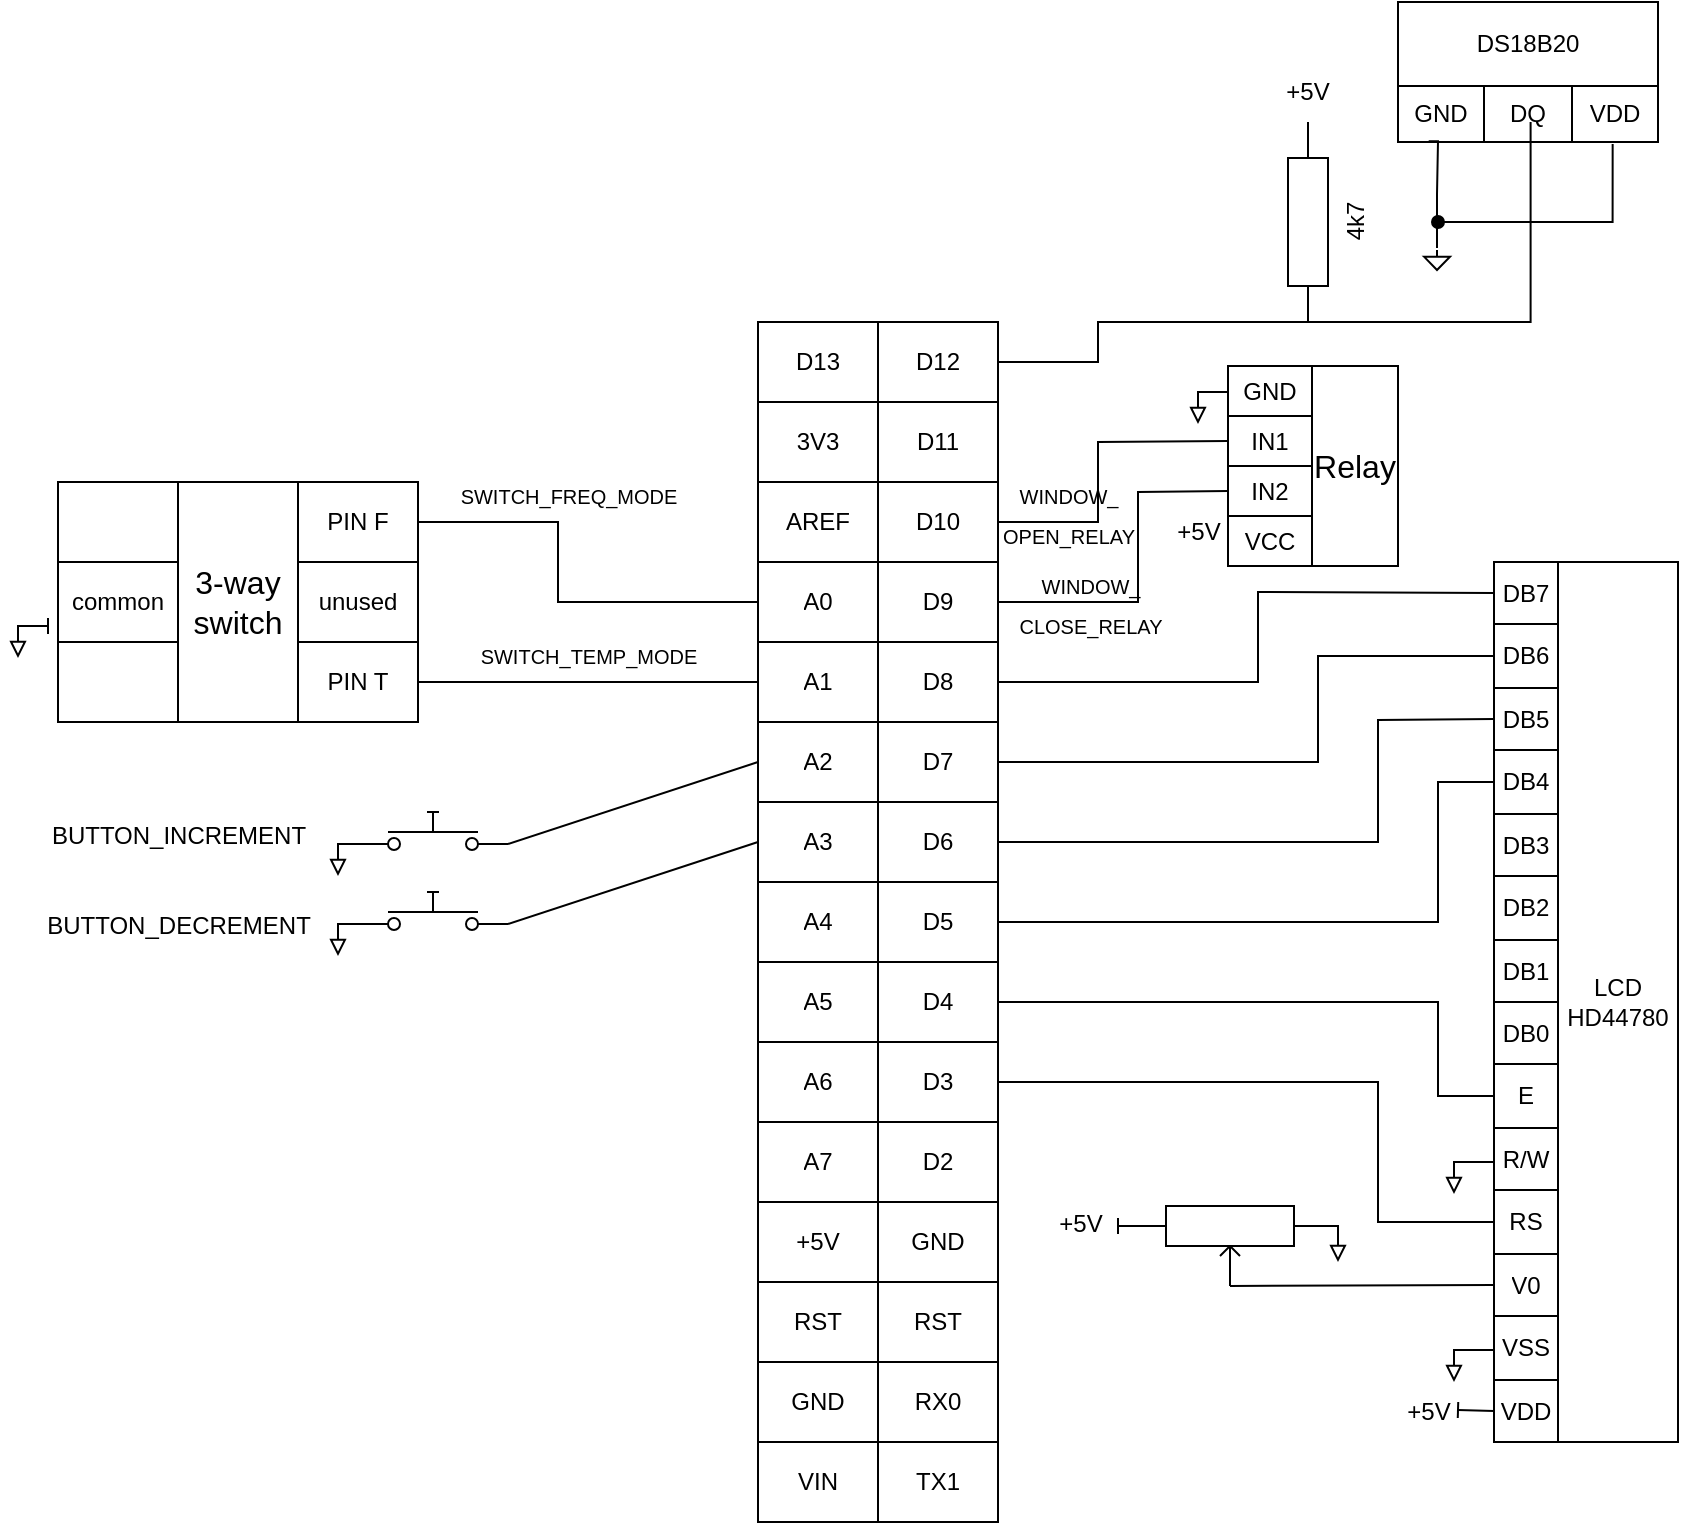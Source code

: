 <mxfile version="22.1.11" type="github">
  <diagram name="Page-1" id="vSUKiOQem5P4ab08vUiI">
    <mxGraphModel dx="1701" dy="660" grid="1" gridSize="10" guides="1" tooltips="1" connect="1" arrows="0" fold="1" page="1" pageScale="1" pageWidth="827" pageHeight="1169" math="0" shadow="0">
      <root>
        <mxCell id="0" />
        <mxCell id="1" parent="0" />
        <mxCell id="lV4_ehx4HyBwoeXUqE6B-64" value="" style="shape=table;startSize=0;container=1;collapsible=0;childLayout=tableLayout;flipH=0;flipV=0;direction=east;rotatable=1;" parent="1" vertex="1">
          <mxGeometry x="360" y="340" width="120" height="600" as="geometry" />
        </mxCell>
        <mxCell id="lV4_ehx4HyBwoeXUqE6B-65" value="" style="shape=tableRow;horizontal=0;startSize=0;swimlaneHead=0;swimlaneBody=0;strokeColor=inherit;top=0;left=0;bottom=0;right=0;collapsible=0;dropTarget=0;fillColor=none;points=[[0,0.5],[1,0.5]];portConstraint=eastwest;" parent="lV4_ehx4HyBwoeXUqE6B-64" vertex="1">
          <mxGeometry width="120" height="40" as="geometry" />
        </mxCell>
        <mxCell id="lV4_ehx4HyBwoeXUqE6B-66" value="D13" style="shape=partialRectangle;html=1;whiteSpace=wrap;connectable=0;strokeColor=inherit;overflow=hidden;fillColor=none;top=0;left=0;bottom=0;right=0;pointerEvents=1;" parent="lV4_ehx4HyBwoeXUqE6B-65" vertex="1">
          <mxGeometry width="60" height="40" as="geometry">
            <mxRectangle width="60" height="40" as="alternateBounds" />
          </mxGeometry>
        </mxCell>
        <mxCell id="lV4_ehx4HyBwoeXUqE6B-67" value="D12" style="shape=partialRectangle;html=1;whiteSpace=wrap;connectable=0;strokeColor=inherit;overflow=hidden;fillColor=none;top=0;left=0;bottom=0;right=0;pointerEvents=1;" parent="lV4_ehx4HyBwoeXUqE6B-65" vertex="1">
          <mxGeometry x="60" width="60" height="40" as="geometry">
            <mxRectangle width="60" height="40" as="alternateBounds" />
          </mxGeometry>
        </mxCell>
        <mxCell id="lV4_ehx4HyBwoeXUqE6B-68" value="" style="shape=tableRow;horizontal=0;startSize=0;swimlaneHead=0;swimlaneBody=0;strokeColor=inherit;top=0;left=0;bottom=0;right=0;collapsible=0;dropTarget=0;fillColor=none;points=[[0,0.5],[1,0.5]];portConstraint=eastwest;" parent="lV4_ehx4HyBwoeXUqE6B-64" vertex="1">
          <mxGeometry y="40" width="120" height="40" as="geometry" />
        </mxCell>
        <mxCell id="lV4_ehx4HyBwoeXUqE6B-69" value="3V3" style="shape=partialRectangle;html=1;whiteSpace=wrap;connectable=0;strokeColor=inherit;overflow=hidden;fillColor=none;top=0;left=0;bottom=0;right=0;pointerEvents=1;" parent="lV4_ehx4HyBwoeXUqE6B-68" vertex="1">
          <mxGeometry width="60" height="40" as="geometry">
            <mxRectangle width="60" height="40" as="alternateBounds" />
          </mxGeometry>
        </mxCell>
        <mxCell id="lV4_ehx4HyBwoeXUqE6B-70" value="D11" style="shape=partialRectangle;html=1;whiteSpace=wrap;connectable=0;strokeColor=inherit;overflow=hidden;fillColor=none;top=0;left=0;bottom=0;right=0;pointerEvents=1;" parent="lV4_ehx4HyBwoeXUqE6B-68" vertex="1">
          <mxGeometry x="60" width="60" height="40" as="geometry">
            <mxRectangle width="60" height="40" as="alternateBounds" />
          </mxGeometry>
        </mxCell>
        <mxCell id="lV4_ehx4HyBwoeXUqE6B-71" value="" style="shape=tableRow;horizontal=0;startSize=0;swimlaneHead=0;swimlaneBody=0;strokeColor=inherit;top=0;left=0;bottom=0;right=0;collapsible=0;dropTarget=0;fillColor=none;points=[[0,0.5],[1,0.5]];portConstraint=eastwest;" parent="lV4_ehx4HyBwoeXUqE6B-64" vertex="1">
          <mxGeometry y="80" width="120" height="40" as="geometry" />
        </mxCell>
        <mxCell id="lV4_ehx4HyBwoeXUqE6B-72" value="AREF" style="shape=partialRectangle;html=1;whiteSpace=wrap;connectable=0;strokeColor=inherit;overflow=hidden;fillColor=none;top=0;left=0;bottom=0;right=0;pointerEvents=1;" parent="lV4_ehx4HyBwoeXUqE6B-71" vertex="1">
          <mxGeometry width="60" height="40" as="geometry">
            <mxRectangle width="60" height="40" as="alternateBounds" />
          </mxGeometry>
        </mxCell>
        <mxCell id="lV4_ehx4HyBwoeXUqE6B-73" value="D10" style="shape=partialRectangle;html=1;whiteSpace=wrap;connectable=0;strokeColor=inherit;overflow=hidden;fillColor=none;top=0;left=0;bottom=0;right=0;pointerEvents=1;" parent="lV4_ehx4HyBwoeXUqE6B-71" vertex="1">
          <mxGeometry x="60" width="60" height="40" as="geometry">
            <mxRectangle width="60" height="40" as="alternateBounds" />
          </mxGeometry>
        </mxCell>
        <mxCell id="lV4_ehx4HyBwoeXUqE6B-74" value="" style="shape=tableRow;horizontal=0;startSize=0;swimlaneHead=0;swimlaneBody=0;strokeColor=inherit;top=0;left=0;bottom=0;right=0;collapsible=0;dropTarget=0;fillColor=none;points=[[0,0.5],[1,0.5]];portConstraint=eastwest;" parent="lV4_ehx4HyBwoeXUqE6B-64" vertex="1">
          <mxGeometry y="120" width="120" height="40" as="geometry" />
        </mxCell>
        <mxCell id="lV4_ehx4HyBwoeXUqE6B-75" value="A0" style="shape=partialRectangle;html=1;whiteSpace=wrap;connectable=0;strokeColor=inherit;overflow=hidden;fillColor=none;top=0;left=0;bottom=0;right=0;pointerEvents=1;" parent="lV4_ehx4HyBwoeXUqE6B-74" vertex="1">
          <mxGeometry width="60" height="40" as="geometry">
            <mxRectangle width="60" height="40" as="alternateBounds" />
          </mxGeometry>
        </mxCell>
        <mxCell id="lV4_ehx4HyBwoeXUqE6B-76" value="D9" style="shape=partialRectangle;html=1;whiteSpace=wrap;connectable=0;strokeColor=inherit;overflow=hidden;fillColor=none;top=0;left=0;bottom=0;right=0;pointerEvents=1;" parent="lV4_ehx4HyBwoeXUqE6B-74" vertex="1">
          <mxGeometry x="60" width="60" height="40" as="geometry">
            <mxRectangle width="60" height="40" as="alternateBounds" />
          </mxGeometry>
        </mxCell>
        <mxCell id="lV4_ehx4HyBwoeXUqE6B-77" value="" style="shape=tableRow;horizontal=0;startSize=0;swimlaneHead=0;swimlaneBody=0;strokeColor=inherit;top=0;left=0;bottom=0;right=0;collapsible=0;dropTarget=0;fillColor=none;points=[[0,0.5],[1,0.5]];portConstraint=eastwest;" parent="lV4_ehx4HyBwoeXUqE6B-64" vertex="1">
          <mxGeometry y="160" width="120" height="40" as="geometry" />
        </mxCell>
        <mxCell id="lV4_ehx4HyBwoeXUqE6B-78" value="A1" style="shape=partialRectangle;html=1;whiteSpace=wrap;connectable=0;strokeColor=inherit;overflow=hidden;fillColor=none;top=0;left=0;bottom=0;right=0;pointerEvents=1;" parent="lV4_ehx4HyBwoeXUqE6B-77" vertex="1">
          <mxGeometry width="60" height="40" as="geometry">
            <mxRectangle width="60" height="40" as="alternateBounds" />
          </mxGeometry>
        </mxCell>
        <mxCell id="lV4_ehx4HyBwoeXUqE6B-79" value="D8" style="shape=partialRectangle;html=1;whiteSpace=wrap;connectable=0;strokeColor=inherit;overflow=hidden;fillColor=none;top=0;left=0;bottom=0;right=0;pointerEvents=1;" parent="lV4_ehx4HyBwoeXUqE6B-77" vertex="1">
          <mxGeometry x="60" width="60" height="40" as="geometry">
            <mxRectangle width="60" height="40" as="alternateBounds" />
          </mxGeometry>
        </mxCell>
        <mxCell id="lV4_ehx4HyBwoeXUqE6B-80" value="" style="shape=tableRow;horizontal=0;startSize=0;swimlaneHead=0;swimlaneBody=0;strokeColor=inherit;top=0;left=0;bottom=0;right=0;collapsible=0;dropTarget=0;fillColor=none;points=[[0,0.5],[1,0.5]];portConstraint=eastwest;" parent="lV4_ehx4HyBwoeXUqE6B-64" vertex="1">
          <mxGeometry y="200" width="120" height="40" as="geometry" />
        </mxCell>
        <mxCell id="lV4_ehx4HyBwoeXUqE6B-81" value="A2" style="shape=partialRectangle;html=1;whiteSpace=wrap;connectable=0;strokeColor=inherit;overflow=hidden;fillColor=none;top=0;left=0;bottom=0;right=0;pointerEvents=1;" parent="lV4_ehx4HyBwoeXUqE6B-80" vertex="1">
          <mxGeometry width="60" height="40" as="geometry">
            <mxRectangle width="60" height="40" as="alternateBounds" />
          </mxGeometry>
        </mxCell>
        <mxCell id="lV4_ehx4HyBwoeXUqE6B-82" value="D7" style="shape=partialRectangle;html=1;whiteSpace=wrap;connectable=0;strokeColor=inherit;overflow=hidden;fillColor=none;top=0;left=0;bottom=0;right=0;pointerEvents=1;" parent="lV4_ehx4HyBwoeXUqE6B-80" vertex="1">
          <mxGeometry x="60" width="60" height="40" as="geometry">
            <mxRectangle width="60" height="40" as="alternateBounds" />
          </mxGeometry>
        </mxCell>
        <mxCell id="lV4_ehx4HyBwoeXUqE6B-83" value="" style="shape=tableRow;horizontal=0;startSize=0;swimlaneHead=0;swimlaneBody=0;strokeColor=inherit;top=0;left=0;bottom=0;right=0;collapsible=0;dropTarget=0;fillColor=none;points=[[0,0.5],[1,0.5]];portConstraint=eastwest;" parent="lV4_ehx4HyBwoeXUqE6B-64" vertex="1">
          <mxGeometry y="240" width="120" height="40" as="geometry" />
        </mxCell>
        <mxCell id="lV4_ehx4HyBwoeXUqE6B-84" value="A3" style="shape=partialRectangle;html=1;whiteSpace=wrap;connectable=0;strokeColor=inherit;overflow=hidden;fillColor=none;top=0;left=0;bottom=0;right=0;pointerEvents=1;" parent="lV4_ehx4HyBwoeXUqE6B-83" vertex="1">
          <mxGeometry width="60" height="40" as="geometry">
            <mxRectangle width="60" height="40" as="alternateBounds" />
          </mxGeometry>
        </mxCell>
        <mxCell id="lV4_ehx4HyBwoeXUqE6B-85" value="D6" style="shape=partialRectangle;html=1;whiteSpace=wrap;connectable=0;strokeColor=inherit;overflow=hidden;fillColor=none;top=0;left=0;bottom=0;right=0;pointerEvents=1;" parent="lV4_ehx4HyBwoeXUqE6B-83" vertex="1">
          <mxGeometry x="60" width="60" height="40" as="geometry">
            <mxRectangle width="60" height="40" as="alternateBounds" />
          </mxGeometry>
        </mxCell>
        <mxCell id="lV4_ehx4HyBwoeXUqE6B-86" value="" style="shape=tableRow;horizontal=0;startSize=0;swimlaneHead=0;swimlaneBody=0;strokeColor=inherit;top=0;left=0;bottom=0;right=0;collapsible=0;dropTarget=0;fillColor=none;points=[[0,0.5],[1,0.5]];portConstraint=eastwest;" parent="lV4_ehx4HyBwoeXUqE6B-64" vertex="1">
          <mxGeometry y="280" width="120" height="40" as="geometry" />
        </mxCell>
        <mxCell id="lV4_ehx4HyBwoeXUqE6B-87" value="A4" style="shape=partialRectangle;html=1;whiteSpace=wrap;connectable=0;strokeColor=inherit;overflow=hidden;fillColor=none;top=0;left=0;bottom=0;right=0;pointerEvents=1;" parent="lV4_ehx4HyBwoeXUqE6B-86" vertex="1">
          <mxGeometry width="60" height="40" as="geometry">
            <mxRectangle width="60" height="40" as="alternateBounds" />
          </mxGeometry>
        </mxCell>
        <mxCell id="lV4_ehx4HyBwoeXUqE6B-88" value="D5" style="shape=partialRectangle;html=1;whiteSpace=wrap;connectable=0;strokeColor=inherit;overflow=hidden;fillColor=none;top=0;left=0;bottom=0;right=0;pointerEvents=1;" parent="lV4_ehx4HyBwoeXUqE6B-86" vertex="1">
          <mxGeometry x="60" width="60" height="40" as="geometry">
            <mxRectangle width="60" height="40" as="alternateBounds" />
          </mxGeometry>
        </mxCell>
        <mxCell id="lV4_ehx4HyBwoeXUqE6B-89" value="" style="shape=tableRow;horizontal=0;startSize=0;swimlaneHead=0;swimlaneBody=0;strokeColor=inherit;top=0;left=0;bottom=0;right=0;collapsible=0;dropTarget=0;fillColor=none;points=[[0,0.5],[1,0.5]];portConstraint=eastwest;" parent="lV4_ehx4HyBwoeXUqE6B-64" vertex="1">
          <mxGeometry y="320" width="120" height="40" as="geometry" />
        </mxCell>
        <mxCell id="lV4_ehx4HyBwoeXUqE6B-90" value="A5" style="shape=partialRectangle;html=1;whiteSpace=wrap;connectable=0;strokeColor=inherit;overflow=hidden;fillColor=none;top=0;left=0;bottom=0;right=0;pointerEvents=1;" parent="lV4_ehx4HyBwoeXUqE6B-89" vertex="1">
          <mxGeometry width="60" height="40" as="geometry">
            <mxRectangle width="60" height="40" as="alternateBounds" />
          </mxGeometry>
        </mxCell>
        <mxCell id="lV4_ehx4HyBwoeXUqE6B-91" value="D4" style="shape=partialRectangle;html=1;whiteSpace=wrap;connectable=0;strokeColor=inherit;overflow=hidden;fillColor=none;top=0;left=0;bottom=0;right=0;pointerEvents=1;" parent="lV4_ehx4HyBwoeXUqE6B-89" vertex="1">
          <mxGeometry x="60" width="60" height="40" as="geometry">
            <mxRectangle width="60" height="40" as="alternateBounds" />
          </mxGeometry>
        </mxCell>
        <mxCell id="lV4_ehx4HyBwoeXUqE6B-92" value="" style="shape=tableRow;horizontal=0;startSize=0;swimlaneHead=0;swimlaneBody=0;strokeColor=inherit;top=0;left=0;bottom=0;right=0;collapsible=0;dropTarget=0;fillColor=none;points=[[0,0.5],[1,0.5]];portConstraint=eastwest;" parent="lV4_ehx4HyBwoeXUqE6B-64" vertex="1">
          <mxGeometry y="360" width="120" height="40" as="geometry" />
        </mxCell>
        <mxCell id="lV4_ehx4HyBwoeXUqE6B-93" value="A6" style="shape=partialRectangle;html=1;whiteSpace=wrap;connectable=0;strokeColor=inherit;overflow=hidden;fillColor=none;top=0;left=0;bottom=0;right=0;pointerEvents=1;" parent="lV4_ehx4HyBwoeXUqE6B-92" vertex="1">
          <mxGeometry width="60" height="40" as="geometry">
            <mxRectangle width="60" height="40" as="alternateBounds" />
          </mxGeometry>
        </mxCell>
        <mxCell id="lV4_ehx4HyBwoeXUqE6B-94" value="D3" style="shape=partialRectangle;html=1;whiteSpace=wrap;connectable=0;strokeColor=inherit;overflow=hidden;fillColor=none;top=0;left=0;bottom=0;right=0;pointerEvents=1;" parent="lV4_ehx4HyBwoeXUqE6B-92" vertex="1">
          <mxGeometry x="60" width="60" height="40" as="geometry">
            <mxRectangle width="60" height="40" as="alternateBounds" />
          </mxGeometry>
        </mxCell>
        <mxCell id="lV4_ehx4HyBwoeXUqE6B-95" value="" style="shape=tableRow;horizontal=0;startSize=0;swimlaneHead=0;swimlaneBody=0;strokeColor=inherit;top=0;left=0;bottom=0;right=0;collapsible=0;dropTarget=0;fillColor=none;points=[[0,0.5],[1,0.5]];portConstraint=eastwest;" parent="lV4_ehx4HyBwoeXUqE6B-64" vertex="1">
          <mxGeometry y="400" width="120" height="40" as="geometry" />
        </mxCell>
        <mxCell id="lV4_ehx4HyBwoeXUqE6B-96" value="A7" style="shape=partialRectangle;html=1;whiteSpace=wrap;connectable=0;strokeColor=inherit;overflow=hidden;fillColor=none;top=0;left=0;bottom=0;right=0;pointerEvents=1;" parent="lV4_ehx4HyBwoeXUqE6B-95" vertex="1">
          <mxGeometry width="60" height="40" as="geometry">
            <mxRectangle width="60" height="40" as="alternateBounds" />
          </mxGeometry>
        </mxCell>
        <mxCell id="lV4_ehx4HyBwoeXUqE6B-97" value="D2" style="shape=partialRectangle;html=1;whiteSpace=wrap;connectable=0;strokeColor=inherit;overflow=hidden;fillColor=none;top=0;left=0;bottom=0;right=0;pointerEvents=1;" parent="lV4_ehx4HyBwoeXUqE6B-95" vertex="1">
          <mxGeometry x="60" width="60" height="40" as="geometry">
            <mxRectangle width="60" height="40" as="alternateBounds" />
          </mxGeometry>
        </mxCell>
        <mxCell id="lV4_ehx4HyBwoeXUqE6B-98" value="" style="shape=tableRow;horizontal=0;startSize=0;swimlaneHead=0;swimlaneBody=0;strokeColor=inherit;top=0;left=0;bottom=0;right=0;collapsible=0;dropTarget=0;fillColor=none;points=[[0,0.5],[1,0.5]];portConstraint=eastwest;" parent="lV4_ehx4HyBwoeXUqE6B-64" vertex="1">
          <mxGeometry y="440" width="120" height="40" as="geometry" />
        </mxCell>
        <mxCell id="lV4_ehx4HyBwoeXUqE6B-99" value="+5V" style="shape=partialRectangle;html=1;whiteSpace=wrap;connectable=0;strokeColor=inherit;overflow=hidden;fillColor=none;top=0;left=0;bottom=0;right=0;pointerEvents=1;" parent="lV4_ehx4HyBwoeXUqE6B-98" vertex="1">
          <mxGeometry width="60" height="40" as="geometry">
            <mxRectangle width="60" height="40" as="alternateBounds" />
          </mxGeometry>
        </mxCell>
        <mxCell id="lV4_ehx4HyBwoeXUqE6B-100" value="GND" style="shape=partialRectangle;html=1;whiteSpace=wrap;connectable=0;strokeColor=inherit;overflow=hidden;fillColor=none;top=0;left=0;bottom=0;right=0;pointerEvents=1;" parent="lV4_ehx4HyBwoeXUqE6B-98" vertex="1">
          <mxGeometry x="60" width="60" height="40" as="geometry">
            <mxRectangle width="60" height="40" as="alternateBounds" />
          </mxGeometry>
        </mxCell>
        <mxCell id="lV4_ehx4HyBwoeXUqE6B-101" value="" style="shape=tableRow;horizontal=0;startSize=0;swimlaneHead=0;swimlaneBody=0;strokeColor=inherit;top=0;left=0;bottom=0;right=0;collapsible=0;dropTarget=0;fillColor=none;points=[[0,0.5],[1,0.5]];portConstraint=eastwest;" parent="lV4_ehx4HyBwoeXUqE6B-64" vertex="1">
          <mxGeometry y="480" width="120" height="40" as="geometry" />
        </mxCell>
        <mxCell id="lV4_ehx4HyBwoeXUqE6B-102" value="RST" style="shape=partialRectangle;html=1;whiteSpace=wrap;connectable=0;strokeColor=inherit;overflow=hidden;fillColor=none;top=0;left=0;bottom=0;right=0;pointerEvents=1;" parent="lV4_ehx4HyBwoeXUqE6B-101" vertex="1">
          <mxGeometry width="60" height="40" as="geometry">
            <mxRectangle width="60" height="40" as="alternateBounds" />
          </mxGeometry>
        </mxCell>
        <mxCell id="lV4_ehx4HyBwoeXUqE6B-103" value="RST" style="shape=partialRectangle;html=1;whiteSpace=wrap;connectable=0;strokeColor=inherit;overflow=hidden;fillColor=none;top=0;left=0;bottom=0;right=0;pointerEvents=1;" parent="lV4_ehx4HyBwoeXUqE6B-101" vertex="1">
          <mxGeometry x="60" width="60" height="40" as="geometry">
            <mxRectangle width="60" height="40" as="alternateBounds" />
          </mxGeometry>
        </mxCell>
        <mxCell id="lV4_ehx4HyBwoeXUqE6B-104" value="" style="shape=tableRow;horizontal=0;startSize=0;swimlaneHead=0;swimlaneBody=0;strokeColor=inherit;top=0;left=0;bottom=0;right=0;collapsible=0;dropTarget=0;fillColor=none;points=[[0,0.5],[1,0.5]];portConstraint=eastwest;" parent="lV4_ehx4HyBwoeXUqE6B-64" vertex="1">
          <mxGeometry y="520" width="120" height="40" as="geometry" />
        </mxCell>
        <mxCell id="lV4_ehx4HyBwoeXUqE6B-105" value="GND" style="shape=partialRectangle;html=1;whiteSpace=wrap;connectable=0;strokeColor=inherit;overflow=hidden;fillColor=none;top=0;left=0;bottom=0;right=0;pointerEvents=1;" parent="lV4_ehx4HyBwoeXUqE6B-104" vertex="1">
          <mxGeometry width="60" height="40" as="geometry">
            <mxRectangle width="60" height="40" as="alternateBounds" />
          </mxGeometry>
        </mxCell>
        <mxCell id="lV4_ehx4HyBwoeXUqE6B-106" value="RX0" style="shape=partialRectangle;html=1;whiteSpace=wrap;connectable=0;strokeColor=inherit;overflow=hidden;fillColor=none;top=0;left=0;bottom=0;right=0;pointerEvents=1;" parent="lV4_ehx4HyBwoeXUqE6B-104" vertex="1">
          <mxGeometry x="60" width="60" height="40" as="geometry">
            <mxRectangle width="60" height="40" as="alternateBounds" />
          </mxGeometry>
        </mxCell>
        <mxCell id="lV4_ehx4HyBwoeXUqE6B-107" style="shape=tableRow;horizontal=0;startSize=0;swimlaneHead=0;swimlaneBody=0;strokeColor=inherit;top=0;left=0;bottom=0;right=0;collapsible=0;dropTarget=0;fillColor=none;points=[[0,0.5],[1,0.5]];portConstraint=eastwest;" parent="lV4_ehx4HyBwoeXUqE6B-64" vertex="1">
          <mxGeometry y="560" width="120" height="40" as="geometry" />
        </mxCell>
        <mxCell id="lV4_ehx4HyBwoeXUqE6B-108" value="VIN" style="shape=partialRectangle;html=1;whiteSpace=wrap;connectable=0;strokeColor=inherit;overflow=hidden;fillColor=none;top=0;left=0;bottom=0;right=0;pointerEvents=1;" parent="lV4_ehx4HyBwoeXUqE6B-107" vertex="1">
          <mxGeometry width="60" height="40" as="geometry">
            <mxRectangle width="60" height="40" as="alternateBounds" />
          </mxGeometry>
        </mxCell>
        <mxCell id="lV4_ehx4HyBwoeXUqE6B-109" value="TX1" style="shape=partialRectangle;html=1;whiteSpace=wrap;connectable=0;strokeColor=inherit;overflow=hidden;fillColor=none;top=0;left=0;bottom=0;right=0;pointerEvents=1;" parent="lV4_ehx4HyBwoeXUqE6B-107" vertex="1">
          <mxGeometry x="60" width="60" height="40" as="geometry">
            <mxRectangle width="60" height="40" as="alternateBounds" />
          </mxGeometry>
        </mxCell>
        <mxCell id="lV4_ehx4HyBwoeXUqE6B-111" value="" style="shape=table;startSize=0;container=1;collapsible=0;childLayout=tableLayout;" parent="1" vertex="1">
          <mxGeometry x="680" y="180" width="130" height="70" as="geometry" />
        </mxCell>
        <mxCell id="lV4_ehx4HyBwoeXUqE6B-112" value="" style="shape=tableRow;horizontal=0;startSize=0;swimlaneHead=0;swimlaneBody=0;strokeColor=inherit;top=0;left=0;bottom=0;right=0;collapsible=0;dropTarget=0;fillColor=none;points=[[0,0.5],[1,0.5]];portConstraint=eastwest;" parent="lV4_ehx4HyBwoeXUqE6B-111" vertex="1">
          <mxGeometry width="130" height="42" as="geometry" />
        </mxCell>
        <mxCell id="lV4_ehx4HyBwoeXUqE6B-113" value="DS18B20" style="shape=partialRectangle;html=1;whiteSpace=wrap;connectable=0;strokeColor=inherit;overflow=hidden;fillColor=none;top=0;left=0;bottom=0;right=0;pointerEvents=1;rowspan=1;colspan=3;" parent="lV4_ehx4HyBwoeXUqE6B-112" vertex="1">
          <mxGeometry width="130" height="42" as="geometry">
            <mxRectangle width="43" height="42" as="alternateBounds" />
          </mxGeometry>
        </mxCell>
        <mxCell id="lV4_ehx4HyBwoeXUqE6B-114" value="" style="shape=partialRectangle;html=1;whiteSpace=wrap;connectable=0;strokeColor=inherit;overflow=hidden;fillColor=none;top=0;left=0;bottom=0;right=0;pointerEvents=1;" parent="lV4_ehx4HyBwoeXUqE6B-112" vertex="1" visible="0">
          <mxGeometry x="43" width="44" height="42" as="geometry">
            <mxRectangle width="44" height="42" as="alternateBounds" />
          </mxGeometry>
        </mxCell>
        <mxCell id="lV4_ehx4HyBwoeXUqE6B-115" value="" style="shape=partialRectangle;html=1;whiteSpace=wrap;connectable=0;strokeColor=inherit;overflow=hidden;fillColor=none;top=0;left=0;bottom=0;right=0;pointerEvents=1;" parent="lV4_ehx4HyBwoeXUqE6B-112" vertex="1" visible="0">
          <mxGeometry x="87" width="43" height="42" as="geometry">
            <mxRectangle width="43" height="42" as="alternateBounds" />
          </mxGeometry>
        </mxCell>
        <mxCell id="lV4_ehx4HyBwoeXUqE6B-116" value="" style="shape=tableRow;horizontal=0;startSize=0;swimlaneHead=0;swimlaneBody=0;strokeColor=inherit;top=0;left=0;bottom=0;right=0;collapsible=0;dropTarget=0;fillColor=none;points=[[0,0.5],[1,0.5]];portConstraint=eastwest;" parent="lV4_ehx4HyBwoeXUqE6B-111" vertex="1">
          <mxGeometry y="42" width="130" height="28" as="geometry" />
        </mxCell>
        <mxCell id="lV4_ehx4HyBwoeXUqE6B-117" value="GND" style="shape=partialRectangle;html=1;whiteSpace=wrap;connectable=0;strokeColor=inherit;overflow=hidden;fillColor=none;top=0;left=0;bottom=0;right=0;pointerEvents=1;" parent="lV4_ehx4HyBwoeXUqE6B-116" vertex="1">
          <mxGeometry width="43" height="28" as="geometry">
            <mxRectangle width="43" height="28" as="alternateBounds" />
          </mxGeometry>
        </mxCell>
        <mxCell id="lV4_ehx4HyBwoeXUqE6B-118" value="DQ" style="shape=partialRectangle;html=1;whiteSpace=wrap;connectable=0;strokeColor=inherit;overflow=hidden;fillColor=none;top=0;left=0;bottom=0;right=0;pointerEvents=1;" parent="lV4_ehx4HyBwoeXUqE6B-116" vertex="1">
          <mxGeometry x="43" width="44" height="28" as="geometry">
            <mxRectangle width="44" height="28" as="alternateBounds" />
          </mxGeometry>
        </mxCell>
        <mxCell id="lV4_ehx4HyBwoeXUqE6B-119" value="VDD" style="shape=partialRectangle;html=1;whiteSpace=wrap;connectable=0;strokeColor=inherit;overflow=hidden;fillColor=none;top=0;left=0;bottom=0;right=0;pointerEvents=1;" parent="lV4_ehx4HyBwoeXUqE6B-116" vertex="1">
          <mxGeometry x="87" width="43" height="28" as="geometry">
            <mxRectangle width="43" height="28" as="alternateBounds" />
          </mxGeometry>
        </mxCell>
        <mxCell id="lV4_ehx4HyBwoeXUqE6B-120" value="" style="pointerEvents=1;verticalLabelPosition=bottom;shadow=0;dashed=0;align=center;html=1;verticalAlign=top;shape=mxgraph.electrical.signal_sources.signal_ground;" parent="1" vertex="1">
          <mxGeometry x="693" y="304" width="13" height="10" as="geometry" />
        </mxCell>
        <mxCell id="lV4_ehx4HyBwoeXUqE6B-122" style="edgeStyle=orthogonalEdgeStyle;rounded=0;orthogonalLoop=1;jettySize=auto;html=1;exitX=0.5;exitY=0;exitDx=0;exitDy=0;exitPerimeter=0;entryX=0.118;entryY=1.021;entryDx=0;entryDy=0;entryPerimeter=0;endArrow=none;endFill=0;" parent="1" edge="1">
          <mxGeometry relative="1" as="geometry">
            <mxPoint x="699.5" y="303" as="sourcePoint" />
            <mxPoint x="695.34" y="249.588" as="targetPoint" />
            <Array as="points">
              <mxPoint x="700" y="276" />
              <mxPoint x="700" y="250" />
            </Array>
          </mxGeometry>
        </mxCell>
        <mxCell id="lV4_ehx4HyBwoeXUqE6B-125" style="edgeStyle=orthogonalEdgeStyle;rounded=0;orthogonalLoop=1;jettySize=auto;html=1;exitX=1;exitY=0.5;exitDx=0;exitDy=0;entryX=0.51;entryY=1.008;entryDx=0;entryDy=0;entryPerimeter=0;endArrow=none;endFill=0;" parent="1" edge="1">
          <mxGeometry relative="1" as="geometry">
            <mxPoint x="480" y="349.78" as="sourcePoint" />
            <mxPoint x="746.3" y="240.004" as="targetPoint" />
            <Array as="points">
              <mxPoint x="480" y="360" />
              <mxPoint x="530" y="360" />
              <mxPoint x="530" y="340" />
              <mxPoint x="746" y="340" />
            </Array>
          </mxGeometry>
        </mxCell>
        <mxCell id="lV4_ehx4HyBwoeXUqE6B-126" style="edgeStyle=orthogonalEdgeStyle;rounded=0;orthogonalLoop=1;jettySize=auto;html=1;entryX=0.841;entryY=1.034;entryDx=0;entryDy=0;entryPerimeter=0;startArrow=oval;startFill=1;endArrow=none;endFill=0;" parent="1" edge="1">
          <mxGeometry relative="1" as="geometry">
            <mxPoint x="700" y="290" as="sourcePoint" />
            <mxPoint x="787.33" y="250.952" as="targetPoint" />
            <Array as="points">
              <mxPoint x="787" y="290" />
            </Array>
          </mxGeometry>
        </mxCell>
        <mxCell id="lV4_ehx4HyBwoeXUqE6B-182" style="edgeStyle=none;rounded=0;orthogonalLoop=1;jettySize=auto;html=1;exitX=1;exitY=0.5;exitDx=0;exitDy=0;exitPerimeter=0;entryX=0.5;entryY=1;entryDx=0;entryDy=0;endArrow=baseDash;endFill=0;" parent="1" source="lV4_ehx4HyBwoeXUqE6B-127" target="lV4_ehx4HyBwoeXUqE6B-132" edge="1">
          <mxGeometry relative="1" as="geometry" />
        </mxCell>
        <mxCell id="lV4_ehx4HyBwoeXUqE6B-127" value="4k7" style="pointerEvents=1;verticalLabelPosition=bottom;shadow=0;dashed=0;align=center;html=1;verticalAlign=top;shape=mxgraph.electrical.resistors.resistor_1;rotation=-90;" parent="1" vertex="1">
          <mxGeometry x="585" y="280" width="100" height="20" as="geometry" />
        </mxCell>
        <mxCell id="lV4_ehx4HyBwoeXUqE6B-132" value="+5V" style="text;html=1;strokeColor=none;fillColor=none;align=center;verticalAlign=middle;whiteSpace=wrap;rounded=0;" parent="1" vertex="1">
          <mxGeometry x="605" y="210" width="60" height="30" as="geometry" />
        </mxCell>
        <mxCell id="lV4_ehx4HyBwoeXUqE6B-134" value="" style="shape=table;startSize=0;container=1;collapsible=0;childLayout=tableLayout;" parent="1" vertex="1">
          <mxGeometry x="728" y="460" width="92" height="440" as="geometry" />
        </mxCell>
        <mxCell id="lV4_ehx4HyBwoeXUqE6B-135" value="" style="shape=tableRow;horizontal=0;startSize=0;swimlaneHead=0;swimlaneBody=0;strokeColor=inherit;top=0;left=0;bottom=0;right=0;collapsible=0;dropTarget=0;fillColor=none;points=[[0,0.5],[1,0.5]];portConstraint=eastwest;" parent="lV4_ehx4HyBwoeXUqE6B-134" vertex="1">
          <mxGeometry width="92" height="31" as="geometry" />
        </mxCell>
        <mxCell id="lV4_ehx4HyBwoeXUqE6B-136" value="DB7" style="shape=partialRectangle;html=1;whiteSpace=wrap;connectable=0;strokeColor=inherit;overflow=hidden;fillColor=none;top=0;left=0;bottom=0;right=0;pointerEvents=1;" parent="lV4_ehx4HyBwoeXUqE6B-135" vertex="1">
          <mxGeometry width="32" height="31" as="geometry">
            <mxRectangle width="32" height="31" as="alternateBounds" />
          </mxGeometry>
        </mxCell>
        <mxCell id="lV4_ehx4HyBwoeXUqE6B-165" value="LCD&lt;br&gt;HD44780" style="shape=partialRectangle;html=1;whiteSpace=wrap;connectable=0;strokeColor=inherit;overflow=hidden;fillColor=none;top=0;left=0;bottom=0;right=0;pointerEvents=1;rowspan=14;colspan=1;" parent="lV4_ehx4HyBwoeXUqE6B-135" vertex="1">
          <mxGeometry x="32" width="60" height="440" as="geometry">
            <mxRectangle width="60" height="31" as="alternateBounds" />
          </mxGeometry>
        </mxCell>
        <mxCell id="lV4_ehx4HyBwoeXUqE6B-137" value="" style="shape=tableRow;horizontal=0;startSize=0;swimlaneHead=0;swimlaneBody=0;strokeColor=inherit;top=0;left=0;bottom=0;right=0;collapsible=0;dropTarget=0;fillColor=none;points=[[0,0.5],[1,0.5]];portConstraint=eastwest;" parent="lV4_ehx4HyBwoeXUqE6B-134" vertex="1">
          <mxGeometry y="31" width="92" height="32" as="geometry" />
        </mxCell>
        <mxCell id="lV4_ehx4HyBwoeXUqE6B-138" value="DB6" style="shape=partialRectangle;html=1;whiteSpace=wrap;connectable=0;strokeColor=inherit;overflow=hidden;fillColor=none;top=0;left=0;bottom=0;right=0;pointerEvents=1;" parent="lV4_ehx4HyBwoeXUqE6B-137" vertex="1">
          <mxGeometry width="32" height="32" as="geometry">
            <mxRectangle width="32" height="32" as="alternateBounds" />
          </mxGeometry>
        </mxCell>
        <mxCell id="lV4_ehx4HyBwoeXUqE6B-166" style="shape=partialRectangle;html=1;whiteSpace=wrap;connectable=0;strokeColor=inherit;overflow=hidden;fillColor=none;top=0;left=0;bottom=0;right=0;pointerEvents=1;" parent="lV4_ehx4HyBwoeXUqE6B-137" vertex="1" visible="0">
          <mxGeometry x="32" width="60" height="32" as="geometry">
            <mxRectangle width="60" height="32" as="alternateBounds" />
          </mxGeometry>
        </mxCell>
        <mxCell id="lV4_ehx4HyBwoeXUqE6B-139" value="" style="shape=tableRow;horizontal=0;startSize=0;swimlaneHead=0;swimlaneBody=0;strokeColor=inherit;top=0;left=0;bottom=0;right=0;collapsible=0;dropTarget=0;fillColor=none;points=[[0,0.5],[1,0.5]];portConstraint=eastwest;" parent="lV4_ehx4HyBwoeXUqE6B-134" vertex="1">
          <mxGeometry y="63" width="92" height="31" as="geometry" />
        </mxCell>
        <mxCell id="lV4_ehx4HyBwoeXUqE6B-140" value="DB5" style="shape=partialRectangle;html=1;whiteSpace=wrap;connectable=0;strokeColor=inherit;overflow=hidden;fillColor=none;top=0;left=0;bottom=0;right=0;pointerEvents=1;" parent="lV4_ehx4HyBwoeXUqE6B-139" vertex="1">
          <mxGeometry width="32" height="31" as="geometry">
            <mxRectangle width="32" height="31" as="alternateBounds" />
          </mxGeometry>
        </mxCell>
        <mxCell id="lV4_ehx4HyBwoeXUqE6B-167" style="shape=partialRectangle;html=1;whiteSpace=wrap;connectable=0;strokeColor=inherit;overflow=hidden;fillColor=none;top=0;left=0;bottom=0;right=0;pointerEvents=1;" parent="lV4_ehx4HyBwoeXUqE6B-139" vertex="1" visible="0">
          <mxGeometry x="32" width="60" height="31" as="geometry">
            <mxRectangle width="60" height="31" as="alternateBounds" />
          </mxGeometry>
        </mxCell>
        <mxCell id="lV4_ehx4HyBwoeXUqE6B-141" value="" style="shape=tableRow;horizontal=0;startSize=0;swimlaneHead=0;swimlaneBody=0;strokeColor=inherit;top=0;left=0;bottom=0;right=0;collapsible=0;dropTarget=0;fillColor=none;points=[[0,0.5],[1,0.5]];portConstraint=eastwest;" parent="lV4_ehx4HyBwoeXUqE6B-134" vertex="1">
          <mxGeometry y="94" width="92" height="32" as="geometry" />
        </mxCell>
        <mxCell id="lV4_ehx4HyBwoeXUqE6B-142" value="DB4" style="shape=partialRectangle;html=1;whiteSpace=wrap;connectable=0;strokeColor=inherit;overflow=hidden;fillColor=none;top=0;left=0;bottom=0;right=0;pointerEvents=1;" parent="lV4_ehx4HyBwoeXUqE6B-141" vertex="1">
          <mxGeometry width="32" height="32" as="geometry">
            <mxRectangle width="32" height="32" as="alternateBounds" />
          </mxGeometry>
        </mxCell>
        <mxCell id="lV4_ehx4HyBwoeXUqE6B-168" style="shape=partialRectangle;html=1;whiteSpace=wrap;connectable=0;strokeColor=inherit;overflow=hidden;fillColor=none;top=0;left=0;bottom=0;right=0;pointerEvents=1;" parent="lV4_ehx4HyBwoeXUqE6B-141" vertex="1" visible="0">
          <mxGeometry x="32" width="60" height="32" as="geometry">
            <mxRectangle width="60" height="32" as="alternateBounds" />
          </mxGeometry>
        </mxCell>
        <mxCell id="lV4_ehx4HyBwoeXUqE6B-143" value="" style="shape=tableRow;horizontal=0;startSize=0;swimlaneHead=0;swimlaneBody=0;strokeColor=inherit;top=0;left=0;bottom=0;right=0;collapsible=0;dropTarget=0;fillColor=none;points=[[0,0.5],[1,0.5]];portConstraint=eastwest;" parent="lV4_ehx4HyBwoeXUqE6B-134" vertex="1">
          <mxGeometry y="126" width="92" height="31" as="geometry" />
        </mxCell>
        <mxCell id="lV4_ehx4HyBwoeXUqE6B-144" value="DB3" style="shape=partialRectangle;html=1;whiteSpace=wrap;connectable=0;strokeColor=inherit;overflow=hidden;fillColor=none;top=0;left=0;bottom=0;right=0;pointerEvents=1;" parent="lV4_ehx4HyBwoeXUqE6B-143" vertex="1">
          <mxGeometry width="32" height="31" as="geometry">
            <mxRectangle width="32" height="31" as="alternateBounds" />
          </mxGeometry>
        </mxCell>
        <mxCell id="lV4_ehx4HyBwoeXUqE6B-169" style="shape=partialRectangle;html=1;whiteSpace=wrap;connectable=0;strokeColor=inherit;overflow=hidden;fillColor=none;top=0;left=0;bottom=0;right=0;pointerEvents=1;" parent="lV4_ehx4HyBwoeXUqE6B-143" vertex="1" visible="0">
          <mxGeometry x="32" width="60" height="31" as="geometry">
            <mxRectangle width="60" height="31" as="alternateBounds" />
          </mxGeometry>
        </mxCell>
        <mxCell id="lV4_ehx4HyBwoeXUqE6B-145" value="" style="shape=tableRow;horizontal=0;startSize=0;swimlaneHead=0;swimlaneBody=0;strokeColor=inherit;top=0;left=0;bottom=0;right=0;collapsible=0;dropTarget=0;fillColor=none;points=[[0,0.5],[1,0.5]];portConstraint=eastwest;" parent="lV4_ehx4HyBwoeXUqE6B-134" vertex="1">
          <mxGeometry y="157" width="92" height="32" as="geometry" />
        </mxCell>
        <mxCell id="lV4_ehx4HyBwoeXUqE6B-146" value="DB2" style="shape=partialRectangle;html=1;whiteSpace=wrap;connectable=0;strokeColor=inherit;overflow=hidden;fillColor=none;top=0;left=0;bottom=0;right=0;pointerEvents=1;" parent="lV4_ehx4HyBwoeXUqE6B-145" vertex="1">
          <mxGeometry width="32" height="32" as="geometry">
            <mxRectangle width="32" height="32" as="alternateBounds" />
          </mxGeometry>
        </mxCell>
        <mxCell id="lV4_ehx4HyBwoeXUqE6B-170" style="shape=partialRectangle;html=1;whiteSpace=wrap;connectable=0;strokeColor=inherit;overflow=hidden;fillColor=none;top=0;left=0;bottom=0;right=0;pointerEvents=1;" parent="lV4_ehx4HyBwoeXUqE6B-145" vertex="1" visible="0">
          <mxGeometry x="32" width="60" height="32" as="geometry">
            <mxRectangle width="60" height="32" as="alternateBounds" />
          </mxGeometry>
        </mxCell>
        <mxCell id="lV4_ehx4HyBwoeXUqE6B-147" value="" style="shape=tableRow;horizontal=0;startSize=0;swimlaneHead=0;swimlaneBody=0;strokeColor=inherit;top=0;left=0;bottom=0;right=0;collapsible=0;dropTarget=0;fillColor=none;points=[[0,0.5],[1,0.5]];portConstraint=eastwest;" parent="lV4_ehx4HyBwoeXUqE6B-134" vertex="1">
          <mxGeometry y="189" width="92" height="31" as="geometry" />
        </mxCell>
        <mxCell id="lV4_ehx4HyBwoeXUqE6B-148" value="DB1" style="shape=partialRectangle;html=1;whiteSpace=wrap;connectable=0;strokeColor=inherit;overflow=hidden;fillColor=none;top=0;left=0;bottom=0;right=0;pointerEvents=1;" parent="lV4_ehx4HyBwoeXUqE6B-147" vertex="1">
          <mxGeometry width="32" height="31" as="geometry">
            <mxRectangle width="32" height="31" as="alternateBounds" />
          </mxGeometry>
        </mxCell>
        <mxCell id="lV4_ehx4HyBwoeXUqE6B-171" style="shape=partialRectangle;html=1;whiteSpace=wrap;connectable=0;strokeColor=inherit;overflow=hidden;fillColor=none;top=0;left=0;bottom=0;right=0;pointerEvents=1;" parent="lV4_ehx4HyBwoeXUqE6B-147" vertex="1" visible="0">
          <mxGeometry x="32" width="60" height="31" as="geometry">
            <mxRectangle width="60" height="31" as="alternateBounds" />
          </mxGeometry>
        </mxCell>
        <mxCell id="lV4_ehx4HyBwoeXUqE6B-149" value="" style="shape=tableRow;horizontal=0;startSize=0;swimlaneHead=0;swimlaneBody=0;strokeColor=inherit;top=0;left=0;bottom=0;right=0;collapsible=0;dropTarget=0;fillColor=none;points=[[0,0.5],[1,0.5]];portConstraint=eastwest;" parent="lV4_ehx4HyBwoeXUqE6B-134" vertex="1">
          <mxGeometry y="220" width="92" height="31" as="geometry" />
        </mxCell>
        <mxCell id="lV4_ehx4HyBwoeXUqE6B-150" value="DB0" style="shape=partialRectangle;html=1;whiteSpace=wrap;connectable=0;strokeColor=inherit;overflow=hidden;fillColor=none;top=0;left=0;bottom=0;right=0;pointerEvents=1;" parent="lV4_ehx4HyBwoeXUqE6B-149" vertex="1">
          <mxGeometry width="32" height="31" as="geometry">
            <mxRectangle width="32" height="31" as="alternateBounds" />
          </mxGeometry>
        </mxCell>
        <mxCell id="lV4_ehx4HyBwoeXUqE6B-172" style="shape=partialRectangle;html=1;whiteSpace=wrap;connectable=0;strokeColor=inherit;overflow=hidden;fillColor=none;top=0;left=0;bottom=0;right=0;pointerEvents=1;" parent="lV4_ehx4HyBwoeXUqE6B-149" vertex="1" visible="0">
          <mxGeometry x="32" width="60" height="31" as="geometry">
            <mxRectangle width="60" height="31" as="alternateBounds" />
          </mxGeometry>
        </mxCell>
        <mxCell id="lV4_ehx4HyBwoeXUqE6B-151" value="" style="shape=tableRow;horizontal=0;startSize=0;swimlaneHead=0;swimlaneBody=0;strokeColor=inherit;top=0;left=0;bottom=0;right=0;collapsible=0;dropTarget=0;fillColor=none;points=[[0,0.5],[1,0.5]];portConstraint=eastwest;" parent="lV4_ehx4HyBwoeXUqE6B-134" vertex="1">
          <mxGeometry y="251" width="92" height="32" as="geometry" />
        </mxCell>
        <mxCell id="lV4_ehx4HyBwoeXUqE6B-152" value="E" style="shape=partialRectangle;html=1;whiteSpace=wrap;connectable=0;strokeColor=inherit;overflow=hidden;fillColor=none;top=0;left=0;bottom=0;right=0;pointerEvents=1;" parent="lV4_ehx4HyBwoeXUqE6B-151" vertex="1">
          <mxGeometry width="32" height="32" as="geometry">
            <mxRectangle width="32" height="32" as="alternateBounds" />
          </mxGeometry>
        </mxCell>
        <mxCell id="lV4_ehx4HyBwoeXUqE6B-173" style="shape=partialRectangle;html=1;whiteSpace=wrap;connectable=0;strokeColor=inherit;overflow=hidden;fillColor=none;top=0;left=0;bottom=0;right=0;pointerEvents=1;" parent="lV4_ehx4HyBwoeXUqE6B-151" vertex="1" visible="0">
          <mxGeometry x="32" width="60" height="32" as="geometry">
            <mxRectangle width="60" height="32" as="alternateBounds" />
          </mxGeometry>
        </mxCell>
        <mxCell id="lV4_ehx4HyBwoeXUqE6B-153" value="" style="shape=tableRow;horizontal=0;startSize=0;swimlaneHead=0;swimlaneBody=0;strokeColor=inherit;top=0;left=0;bottom=0;right=0;collapsible=0;dropTarget=0;fillColor=none;points=[[0,0.5],[1,0.5]];portConstraint=eastwest;" parent="lV4_ehx4HyBwoeXUqE6B-134" vertex="1">
          <mxGeometry y="283" width="92" height="31" as="geometry" />
        </mxCell>
        <mxCell id="lV4_ehx4HyBwoeXUqE6B-154" value="R/W" style="shape=partialRectangle;html=1;whiteSpace=wrap;connectable=0;strokeColor=inherit;overflow=hidden;fillColor=none;top=0;left=0;bottom=0;right=0;pointerEvents=1;" parent="lV4_ehx4HyBwoeXUqE6B-153" vertex="1">
          <mxGeometry width="32" height="31" as="geometry">
            <mxRectangle width="32" height="31" as="alternateBounds" />
          </mxGeometry>
        </mxCell>
        <mxCell id="lV4_ehx4HyBwoeXUqE6B-174" style="shape=partialRectangle;html=1;whiteSpace=wrap;connectable=0;strokeColor=inherit;overflow=hidden;fillColor=none;top=0;left=0;bottom=0;right=0;pointerEvents=1;" parent="lV4_ehx4HyBwoeXUqE6B-153" vertex="1" visible="0">
          <mxGeometry x="32" width="60" height="31" as="geometry">
            <mxRectangle width="60" height="31" as="alternateBounds" />
          </mxGeometry>
        </mxCell>
        <mxCell id="lV4_ehx4HyBwoeXUqE6B-155" value="" style="shape=tableRow;horizontal=0;startSize=0;swimlaneHead=0;swimlaneBody=0;strokeColor=inherit;top=0;left=0;bottom=0;right=0;collapsible=0;dropTarget=0;fillColor=none;points=[[0,0.5],[1,0.5]];portConstraint=eastwest;" parent="lV4_ehx4HyBwoeXUqE6B-134" vertex="1">
          <mxGeometry y="314" width="92" height="32" as="geometry" />
        </mxCell>
        <mxCell id="lV4_ehx4HyBwoeXUqE6B-156" value="RS" style="shape=partialRectangle;html=1;whiteSpace=wrap;connectable=0;strokeColor=inherit;overflow=hidden;fillColor=none;top=0;left=0;bottom=0;right=0;pointerEvents=1;" parent="lV4_ehx4HyBwoeXUqE6B-155" vertex="1">
          <mxGeometry width="32" height="32" as="geometry">
            <mxRectangle width="32" height="32" as="alternateBounds" />
          </mxGeometry>
        </mxCell>
        <mxCell id="lV4_ehx4HyBwoeXUqE6B-175" style="shape=partialRectangle;html=1;whiteSpace=wrap;connectable=0;strokeColor=inherit;overflow=hidden;fillColor=none;top=0;left=0;bottom=0;right=0;pointerEvents=1;" parent="lV4_ehx4HyBwoeXUqE6B-155" vertex="1" visible="0">
          <mxGeometry x="32" width="60" height="32" as="geometry">
            <mxRectangle width="60" height="32" as="alternateBounds" />
          </mxGeometry>
        </mxCell>
        <mxCell id="lV4_ehx4HyBwoeXUqE6B-157" value="" style="shape=tableRow;horizontal=0;startSize=0;swimlaneHead=0;swimlaneBody=0;strokeColor=inherit;top=0;left=0;bottom=0;right=0;collapsible=0;dropTarget=0;fillColor=none;points=[[0,0.5],[1,0.5]];portConstraint=eastwest;" parent="lV4_ehx4HyBwoeXUqE6B-134" vertex="1">
          <mxGeometry y="346" width="92" height="31" as="geometry" />
        </mxCell>
        <mxCell id="lV4_ehx4HyBwoeXUqE6B-158" value="V0" style="shape=partialRectangle;html=1;whiteSpace=wrap;connectable=0;strokeColor=inherit;overflow=hidden;fillColor=none;top=0;left=0;bottom=0;right=0;pointerEvents=1;" parent="lV4_ehx4HyBwoeXUqE6B-157" vertex="1">
          <mxGeometry width="32" height="31" as="geometry">
            <mxRectangle width="32" height="31" as="alternateBounds" />
          </mxGeometry>
        </mxCell>
        <mxCell id="lV4_ehx4HyBwoeXUqE6B-176" style="shape=partialRectangle;html=1;whiteSpace=wrap;connectable=0;strokeColor=inherit;overflow=hidden;fillColor=none;top=0;left=0;bottom=0;right=0;pointerEvents=1;" parent="lV4_ehx4HyBwoeXUqE6B-157" vertex="1" visible="0">
          <mxGeometry x="32" width="60" height="31" as="geometry">
            <mxRectangle width="60" height="31" as="alternateBounds" />
          </mxGeometry>
        </mxCell>
        <mxCell id="lV4_ehx4HyBwoeXUqE6B-159" value="" style="shape=tableRow;horizontal=0;startSize=0;swimlaneHead=0;swimlaneBody=0;strokeColor=inherit;top=0;left=0;bottom=0;right=0;collapsible=0;dropTarget=0;fillColor=none;points=[[0,0.5],[1,0.5]];portConstraint=eastwest;" parent="lV4_ehx4HyBwoeXUqE6B-134" vertex="1">
          <mxGeometry y="377" width="92" height="32" as="geometry" />
        </mxCell>
        <mxCell id="lV4_ehx4HyBwoeXUqE6B-160" value="VSS" style="shape=partialRectangle;html=1;whiteSpace=wrap;connectable=0;strokeColor=inherit;overflow=hidden;fillColor=none;top=0;left=0;bottom=0;right=0;pointerEvents=1;" parent="lV4_ehx4HyBwoeXUqE6B-159" vertex="1">
          <mxGeometry width="32" height="32" as="geometry">
            <mxRectangle width="32" height="32" as="alternateBounds" />
          </mxGeometry>
        </mxCell>
        <mxCell id="lV4_ehx4HyBwoeXUqE6B-177" style="shape=partialRectangle;html=1;whiteSpace=wrap;connectable=0;strokeColor=inherit;overflow=hidden;fillColor=none;top=0;left=0;bottom=0;right=0;pointerEvents=1;" parent="lV4_ehx4HyBwoeXUqE6B-159" vertex="1" visible="0">
          <mxGeometry x="32" width="60" height="32" as="geometry">
            <mxRectangle width="60" height="32" as="alternateBounds" />
          </mxGeometry>
        </mxCell>
        <mxCell id="lV4_ehx4HyBwoeXUqE6B-161" value="" style="shape=tableRow;horizontal=0;startSize=0;swimlaneHead=0;swimlaneBody=0;strokeColor=inherit;top=0;left=0;bottom=0;right=0;collapsible=0;dropTarget=0;fillColor=none;points=[[0,0.5],[1,0.5]];portConstraint=eastwest;" parent="lV4_ehx4HyBwoeXUqE6B-134" vertex="1">
          <mxGeometry y="409" width="92" height="31" as="geometry" />
        </mxCell>
        <mxCell id="lV4_ehx4HyBwoeXUqE6B-162" value="VDD" style="shape=partialRectangle;html=1;whiteSpace=wrap;connectable=0;strokeColor=inherit;overflow=hidden;fillColor=none;top=0;left=0;bottom=0;right=0;pointerEvents=1;" parent="lV4_ehx4HyBwoeXUqE6B-161" vertex="1">
          <mxGeometry width="32" height="31" as="geometry">
            <mxRectangle width="32" height="31" as="alternateBounds" />
          </mxGeometry>
        </mxCell>
        <mxCell id="lV4_ehx4HyBwoeXUqE6B-178" style="shape=partialRectangle;html=1;whiteSpace=wrap;connectable=0;strokeColor=inherit;overflow=hidden;fillColor=none;top=0;left=0;bottom=0;right=0;pointerEvents=1;" parent="lV4_ehx4HyBwoeXUqE6B-161" vertex="1" visible="0">
          <mxGeometry x="32" width="60" height="31" as="geometry">
            <mxRectangle width="60" height="31" as="alternateBounds" />
          </mxGeometry>
        </mxCell>
        <mxCell id="lV4_ehx4HyBwoeXUqE6B-181" style="edgeStyle=none;rounded=0;orthogonalLoop=1;jettySize=auto;html=1;exitX=0;exitY=0.5;exitDx=0;exitDy=0;endArrow=baseDash;endFill=0;" parent="1" source="lV4_ehx4HyBwoeXUqE6B-161" edge="1">
          <mxGeometry relative="1" as="geometry">
            <mxPoint x="710" y="884" as="targetPoint" />
          </mxGeometry>
        </mxCell>
        <mxCell id="lV4_ehx4HyBwoeXUqE6B-183" value="+5V" style="text;html=1;align=center;verticalAlign=middle;resizable=0;points=[];autosize=1;strokeColor=none;fillColor=none;" parent="1" vertex="1">
          <mxGeometry x="496" y="776" width="50" height="30" as="geometry" />
        </mxCell>
        <mxCell id="lV4_ehx4HyBwoeXUqE6B-193" style="edgeStyle=none;rounded=0;orthogonalLoop=1;jettySize=auto;html=1;exitX=0;exitY=0.25;exitDx=0;exitDy=0;exitPerimeter=0;endArrow=baseDash;endFill=0;" parent="1" source="lV4_ehx4HyBwoeXUqE6B-187" edge="1">
          <mxGeometry relative="1" as="geometry">
            <mxPoint x="540" y="792" as="targetPoint" />
          </mxGeometry>
        </mxCell>
        <mxCell id="lV4_ehx4HyBwoeXUqE6B-194" style="edgeStyle=none;rounded=0;orthogonalLoop=1;jettySize=auto;html=1;exitX=1;exitY=0.25;exitDx=0;exitDy=0;exitPerimeter=0;endArrow=block;endFill=0;" parent="1" source="lV4_ehx4HyBwoeXUqE6B-187" edge="1">
          <mxGeometry relative="1" as="geometry">
            <mxPoint x="650" y="810" as="targetPoint" />
            <Array as="points">
              <mxPoint x="650" y="792" />
            </Array>
          </mxGeometry>
        </mxCell>
        <mxCell id="lV4_ehx4HyBwoeXUqE6B-187" value="" style="pointerEvents=1;verticalLabelPosition=bottom;shadow=0;dashed=0;align=center;html=1;verticalAlign=top;shape=mxgraph.electrical.resistors.potentiometer_1;" parent="1" vertex="1">
          <mxGeometry x="546" y="782" width="100" height="40" as="geometry" />
        </mxCell>
        <mxCell id="lV4_ehx4HyBwoeXUqE6B-189" style="edgeStyle=none;rounded=0;orthogonalLoop=1;jettySize=auto;html=1;endArrow=baseDash;endFill=0;startArrow=block;startFill=0;" parent="1" edge="1">
          <mxGeometry relative="1" as="geometry">
            <mxPoint x="708" y="870" as="sourcePoint" />
            <mxPoint x="728" y="854" as="targetPoint" />
            <Array as="points">
              <mxPoint x="708" y="854" />
            </Array>
          </mxGeometry>
        </mxCell>
        <mxCell id="lV4_ehx4HyBwoeXUqE6B-191" style="edgeStyle=none;rounded=0;orthogonalLoop=1;jettySize=auto;html=1;exitX=0;exitY=0.5;exitDx=0;exitDy=0;entryX=0.5;entryY=1;entryDx=0;entryDy=0;entryPerimeter=0;endArrow=none;endFill=0;" parent="1" source="lV4_ehx4HyBwoeXUqE6B-157" target="lV4_ehx4HyBwoeXUqE6B-187" edge="1">
          <mxGeometry relative="1" as="geometry" />
        </mxCell>
        <mxCell id="lV4_ehx4HyBwoeXUqE6B-203" style="edgeStyle=none;rounded=0;orthogonalLoop=1;jettySize=auto;html=1;exitX=0;exitY=0.5;exitDx=0;exitDy=0;jumpStyle=sharp;endArrow=none;endFill=0;entryX=1;entryY=0.5;entryDx=0;entryDy=0;" parent="1" source="lV4_ehx4HyBwoeXUqE6B-155" target="lV4_ehx4HyBwoeXUqE6B-92" edge="1">
          <mxGeometry relative="1" as="geometry">
            <mxPoint x="520" y="720" as="targetPoint" />
            <Array as="points">
              <mxPoint x="670" y="790" />
              <mxPoint x="670" y="720" />
              <mxPoint x="530" y="720" />
            </Array>
          </mxGeometry>
        </mxCell>
        <mxCell id="lV4_ehx4HyBwoeXUqE6B-205" style="edgeStyle=none;rounded=0;orthogonalLoop=1;jettySize=auto;html=1;endArrow=baseDash;endFill=0;startArrow=block;startFill=0;" parent="1" edge="1">
          <mxGeometry relative="1" as="geometry">
            <mxPoint x="708" y="776" as="sourcePoint" />
            <mxPoint x="728" y="760" as="targetPoint" />
            <Array as="points">
              <mxPoint x="708" y="760" />
            </Array>
          </mxGeometry>
        </mxCell>
        <mxCell id="lV4_ehx4HyBwoeXUqE6B-207" style="edgeStyle=none;rounded=0;orthogonalLoop=1;jettySize=auto;html=1;exitX=0;exitY=0.5;exitDx=0;exitDy=0;entryX=1;entryY=0.5;entryDx=0;entryDy=0;endArrow=none;endFill=0;" parent="1" source="lV4_ehx4HyBwoeXUqE6B-151" target="lV4_ehx4HyBwoeXUqE6B-89" edge="1">
          <mxGeometry relative="1" as="geometry">
            <Array as="points">
              <mxPoint x="700" y="727" />
              <mxPoint x="700" y="700" />
              <mxPoint x="700" y="680" />
            </Array>
          </mxGeometry>
        </mxCell>
        <mxCell id="lV4_ehx4HyBwoeXUqE6B-208" style="edgeStyle=none;rounded=0;orthogonalLoop=1;jettySize=auto;html=1;exitX=0;exitY=0.5;exitDx=0;exitDy=0;entryX=1;entryY=0.5;entryDx=0;entryDy=0;endArrow=none;endFill=0;" parent="1" source="lV4_ehx4HyBwoeXUqE6B-141" target="lV4_ehx4HyBwoeXUqE6B-86" edge="1">
          <mxGeometry relative="1" as="geometry">
            <Array as="points">
              <mxPoint x="700" y="570" />
              <mxPoint x="700" y="640" />
            </Array>
          </mxGeometry>
        </mxCell>
        <mxCell id="lV4_ehx4HyBwoeXUqE6B-209" style="edgeStyle=none;rounded=0;orthogonalLoop=1;jettySize=auto;html=1;exitX=0;exitY=0.5;exitDx=0;exitDy=0;entryX=1;entryY=0.5;entryDx=0;entryDy=0;endArrow=none;endFill=0;" parent="1" source="lV4_ehx4HyBwoeXUqE6B-139" target="lV4_ehx4HyBwoeXUqE6B-83" edge="1">
          <mxGeometry relative="1" as="geometry">
            <Array as="points">
              <mxPoint x="670" y="539" />
              <mxPoint x="670" y="600" />
            </Array>
          </mxGeometry>
        </mxCell>
        <mxCell id="lV4_ehx4HyBwoeXUqE6B-210" style="edgeStyle=none;rounded=0;orthogonalLoop=1;jettySize=auto;html=1;exitX=0;exitY=0.5;exitDx=0;exitDy=0;entryX=1;entryY=0.5;entryDx=0;entryDy=0;endArrow=none;endFill=0;" parent="1" source="lV4_ehx4HyBwoeXUqE6B-137" target="lV4_ehx4HyBwoeXUqE6B-80" edge="1">
          <mxGeometry relative="1" as="geometry">
            <Array as="points">
              <mxPoint x="640" y="507" />
              <mxPoint x="640" y="560" />
            </Array>
          </mxGeometry>
        </mxCell>
        <mxCell id="lV4_ehx4HyBwoeXUqE6B-211" style="edgeStyle=none;rounded=0;orthogonalLoop=1;jettySize=auto;html=1;exitX=0;exitY=0.5;exitDx=0;exitDy=0;entryX=1;entryY=0.5;entryDx=0;entryDy=0;endArrow=none;endFill=0;" parent="1" source="lV4_ehx4HyBwoeXUqE6B-135" target="lV4_ehx4HyBwoeXUqE6B-77" edge="1">
          <mxGeometry relative="1" as="geometry">
            <mxPoint x="610.0" y="475.333" as="targetPoint" />
            <Array as="points">
              <mxPoint x="610" y="475" />
              <mxPoint x="610" y="520" />
            </Array>
          </mxGeometry>
        </mxCell>
        <mxCell id="j4b_Oq2tb6xR1CLgVXHO-1" value="+5V" style="text;html=1;align=center;verticalAlign=middle;resizable=0;points=[];autosize=1;strokeColor=none;fillColor=none;" vertex="1" parent="1">
          <mxGeometry x="670" y="870" width="50" height="30" as="geometry" />
        </mxCell>
        <mxCell id="j4b_Oq2tb6xR1CLgVXHO-20" value="" style="shape=table;startSize=0;container=1;collapsible=0;childLayout=tableLayout;fontSize=10;" vertex="1" parent="1">
          <mxGeometry x="595" y="362" width="85" height="100" as="geometry" />
        </mxCell>
        <mxCell id="j4b_Oq2tb6xR1CLgVXHO-21" value="" style="shape=tableRow;horizontal=0;startSize=0;swimlaneHead=0;swimlaneBody=0;strokeColor=inherit;top=0;left=0;bottom=0;right=0;collapsible=0;dropTarget=0;fillColor=none;points=[[0,0.5],[1,0.5]];portConstraint=eastwest;fontSize=16;" vertex="1" parent="j4b_Oq2tb6xR1CLgVXHO-20">
          <mxGeometry width="85" height="25" as="geometry" />
        </mxCell>
        <mxCell id="j4b_Oq2tb6xR1CLgVXHO-22" value="GND" style="shape=partialRectangle;html=1;whiteSpace=wrap;connectable=0;strokeColor=inherit;overflow=hidden;fillColor=none;top=0;left=0;bottom=0;right=0;pointerEvents=1;fontSize=12;" vertex="1" parent="j4b_Oq2tb6xR1CLgVXHO-21">
          <mxGeometry width="42" height="25" as="geometry">
            <mxRectangle width="42" height="25" as="alternateBounds" />
          </mxGeometry>
        </mxCell>
        <mxCell id="j4b_Oq2tb6xR1CLgVXHO-23" value="Relay" style="shape=partialRectangle;html=1;whiteSpace=wrap;connectable=0;strokeColor=inherit;overflow=hidden;fillColor=none;top=0;left=0;bottom=0;right=0;pointerEvents=1;fontSize=16;rowspan=4;colspan=1;" vertex="1" parent="j4b_Oq2tb6xR1CLgVXHO-21">
          <mxGeometry x="42" width="43" height="100" as="geometry">
            <mxRectangle width="43" height="25" as="alternateBounds" />
          </mxGeometry>
        </mxCell>
        <mxCell id="j4b_Oq2tb6xR1CLgVXHO-24" value="" style="shape=tableRow;horizontal=0;startSize=0;swimlaneHead=0;swimlaneBody=0;strokeColor=inherit;top=0;left=0;bottom=0;right=0;collapsible=0;dropTarget=0;fillColor=none;points=[[0,0.5],[1,0.5]];portConstraint=eastwest;fontSize=16;" vertex="1" parent="j4b_Oq2tb6xR1CLgVXHO-20">
          <mxGeometry y="25" width="85" height="25" as="geometry" />
        </mxCell>
        <mxCell id="j4b_Oq2tb6xR1CLgVXHO-25" value="IN1" style="shape=partialRectangle;html=1;whiteSpace=wrap;connectable=0;strokeColor=inherit;overflow=hidden;fillColor=none;top=0;left=0;bottom=0;right=0;pointerEvents=1;fontSize=12;" vertex="1" parent="j4b_Oq2tb6xR1CLgVXHO-24">
          <mxGeometry width="42" height="25" as="geometry">
            <mxRectangle width="42" height="25" as="alternateBounds" />
          </mxGeometry>
        </mxCell>
        <mxCell id="j4b_Oq2tb6xR1CLgVXHO-26" value="" style="shape=partialRectangle;html=1;whiteSpace=wrap;connectable=0;strokeColor=inherit;overflow=hidden;fillColor=none;top=0;left=0;bottom=0;right=0;pointerEvents=1;fontSize=16;" vertex="1" visible="0" parent="j4b_Oq2tb6xR1CLgVXHO-24">
          <mxGeometry x="42" width="43" height="25" as="geometry">
            <mxRectangle width="43" height="25" as="alternateBounds" />
          </mxGeometry>
        </mxCell>
        <mxCell id="j4b_Oq2tb6xR1CLgVXHO-27" value="" style="shape=tableRow;horizontal=0;startSize=0;swimlaneHead=0;swimlaneBody=0;strokeColor=inherit;top=0;left=0;bottom=0;right=0;collapsible=0;dropTarget=0;fillColor=none;points=[[0,0.5],[1,0.5]];portConstraint=eastwest;fontSize=16;" vertex="1" parent="j4b_Oq2tb6xR1CLgVXHO-20">
          <mxGeometry y="50" width="85" height="25" as="geometry" />
        </mxCell>
        <mxCell id="j4b_Oq2tb6xR1CLgVXHO-28" value="IN2" style="shape=partialRectangle;html=1;whiteSpace=wrap;connectable=0;strokeColor=inherit;overflow=hidden;fillColor=none;top=0;left=0;bottom=0;right=0;pointerEvents=1;fontSize=12;" vertex="1" parent="j4b_Oq2tb6xR1CLgVXHO-27">
          <mxGeometry width="42" height="25" as="geometry">
            <mxRectangle width="42" height="25" as="alternateBounds" />
          </mxGeometry>
        </mxCell>
        <mxCell id="j4b_Oq2tb6xR1CLgVXHO-29" value="" style="shape=partialRectangle;html=1;whiteSpace=wrap;connectable=0;strokeColor=inherit;overflow=hidden;fillColor=none;top=0;left=0;bottom=0;right=0;pointerEvents=1;fontSize=16;" vertex="1" visible="0" parent="j4b_Oq2tb6xR1CLgVXHO-27">
          <mxGeometry x="42" width="43" height="25" as="geometry">
            <mxRectangle width="43" height="25" as="alternateBounds" />
          </mxGeometry>
        </mxCell>
        <mxCell id="j4b_Oq2tb6xR1CLgVXHO-30" value="" style="shape=tableRow;horizontal=0;startSize=0;swimlaneHead=0;swimlaneBody=0;strokeColor=inherit;top=0;left=0;bottom=0;right=0;collapsible=0;dropTarget=0;fillColor=none;points=[[0,0.5],[1,0.5]];portConstraint=eastwest;fontSize=16;" vertex="1" parent="j4b_Oq2tb6xR1CLgVXHO-20">
          <mxGeometry y="75" width="85" height="25" as="geometry" />
        </mxCell>
        <mxCell id="j4b_Oq2tb6xR1CLgVXHO-31" value="VCC" style="shape=partialRectangle;html=1;whiteSpace=wrap;connectable=0;strokeColor=inherit;overflow=hidden;fillColor=none;top=0;left=0;bottom=0;right=0;pointerEvents=1;fontSize=12;" vertex="1" parent="j4b_Oq2tb6xR1CLgVXHO-30">
          <mxGeometry width="42" height="25" as="geometry">
            <mxRectangle width="42" height="25" as="alternateBounds" />
          </mxGeometry>
        </mxCell>
        <mxCell id="j4b_Oq2tb6xR1CLgVXHO-32" value="" style="shape=partialRectangle;html=1;whiteSpace=wrap;connectable=0;strokeColor=inherit;overflow=hidden;fillColor=none;top=0;left=0;bottom=0;right=0;pointerEvents=1;fontSize=16;" vertex="1" visible="0" parent="j4b_Oq2tb6xR1CLgVXHO-30">
          <mxGeometry x="42" width="43" height="25" as="geometry">
            <mxRectangle width="43" height="25" as="alternateBounds" />
          </mxGeometry>
        </mxCell>
        <mxCell id="j4b_Oq2tb6xR1CLgVXHO-33" style="edgeStyle=none;rounded=0;orthogonalLoop=1;jettySize=auto;html=1;exitX=0;exitY=0.5;exitDx=0;exitDy=0;entryX=1;entryY=0.5;entryDx=0;entryDy=0;fontSize=12;startSize=8;endSize=8;endArrow=none;endFill=0;" edge="1" parent="1" source="j4b_Oq2tb6xR1CLgVXHO-24" target="lV4_ehx4HyBwoeXUqE6B-71">
          <mxGeometry relative="1" as="geometry">
            <Array as="points">
              <mxPoint x="530" y="400" />
              <mxPoint x="530" y="440" />
            </Array>
          </mxGeometry>
        </mxCell>
        <mxCell id="j4b_Oq2tb6xR1CLgVXHO-34" style="edgeStyle=none;rounded=0;orthogonalLoop=1;jettySize=auto;html=1;exitX=0;exitY=0.5;exitDx=0;exitDy=0;entryX=1;entryY=0.5;entryDx=0;entryDy=0;fontSize=12;startSize=8;endSize=8;endArrow=none;endFill=0;" edge="1" parent="1" source="j4b_Oq2tb6xR1CLgVXHO-27" target="lV4_ehx4HyBwoeXUqE6B-74">
          <mxGeometry relative="1" as="geometry">
            <Array as="points">
              <mxPoint x="550" y="425" />
              <mxPoint x="550" y="480" />
            </Array>
          </mxGeometry>
        </mxCell>
        <mxCell id="j4b_Oq2tb6xR1CLgVXHO-35" value="+5V" style="text;html=1;align=center;verticalAlign=middle;resizable=0;points=[];autosize=1;strokeColor=none;fillColor=none;" vertex="1" parent="1">
          <mxGeometry x="555" y="430" width="50" height="30" as="geometry" />
        </mxCell>
        <mxCell id="j4b_Oq2tb6xR1CLgVXHO-37" style="edgeStyle=none;rounded=0;orthogonalLoop=1;jettySize=auto;html=1;endArrow=baseDash;endFill=0;startArrow=block;startFill=0;" edge="1" parent="1">
          <mxGeometry relative="1" as="geometry">
            <mxPoint x="580" y="391" as="sourcePoint" />
            <mxPoint x="595" y="375" as="targetPoint" />
            <Array as="points">
              <mxPoint x="580" y="375" />
            </Array>
          </mxGeometry>
        </mxCell>
        <mxCell id="j4b_Oq2tb6xR1CLgVXHO-57" style="edgeStyle=none;curved=1;rounded=0;orthogonalLoop=1;jettySize=auto;html=1;exitX=1;exitY=0.8;exitDx=0;exitDy=0;entryX=0;entryY=0.5;entryDx=0;entryDy=0;fontSize=12;startSize=8;endSize=8;endArrow=none;endFill=0;" edge="1" parent="1" target="lV4_ehx4HyBwoeXUqE6B-80">
          <mxGeometry relative="1" as="geometry">
            <mxPoint x="235" y="601" as="sourcePoint" />
          </mxGeometry>
        </mxCell>
        <mxCell id="j4b_Oq2tb6xR1CLgVXHO-56" style="edgeStyle=none;rounded=0;orthogonalLoop=1;jettySize=auto;html=1;endArrow=none;endFill=0;startArrow=block;startFill=0;" edge="1" parent="1">
          <mxGeometry relative="1" as="geometry">
            <mxPoint x="150" y="617" as="sourcePoint" />
            <mxPoint x="165" y="601" as="targetPoint" />
            <Array as="points">
              <mxPoint x="150" y="601" />
            </Array>
          </mxGeometry>
        </mxCell>
        <mxCell id="j4b_Oq2tb6xR1CLgVXHO-60" value="" style="html=1;shape=mxgraph.electrical.electro-mechanical.pushbutton;aspect=fixed;elSwitchState=off;fontSize=16;" vertex="1" parent="1">
          <mxGeometry x="160" y="585" width="75" height="20" as="geometry" />
        </mxCell>
        <mxCell id="j4b_Oq2tb6xR1CLgVXHO-61" style="edgeStyle=none;curved=1;rounded=0;orthogonalLoop=1;jettySize=auto;html=1;exitX=1;exitY=0.8;exitDx=0;exitDy=0;entryX=0;entryY=0.5;entryDx=0;entryDy=0;fontSize=12;startSize=8;endSize=8;endArrow=none;endFill=0;" edge="1" parent="1">
          <mxGeometry relative="1" as="geometry">
            <mxPoint x="235" y="641" as="sourcePoint" />
            <mxPoint x="360" y="600" as="targetPoint" />
          </mxGeometry>
        </mxCell>
        <mxCell id="j4b_Oq2tb6xR1CLgVXHO-62" style="edgeStyle=none;rounded=0;orthogonalLoop=1;jettySize=auto;html=1;endArrow=none;endFill=0;startArrow=block;startFill=0;" edge="1" parent="1">
          <mxGeometry relative="1" as="geometry">
            <mxPoint x="150" y="657" as="sourcePoint" />
            <mxPoint x="165" y="641" as="targetPoint" />
            <Array as="points">
              <mxPoint x="150" y="641" />
            </Array>
          </mxGeometry>
        </mxCell>
        <mxCell id="j4b_Oq2tb6xR1CLgVXHO-63" value="" style="html=1;shape=mxgraph.electrical.electro-mechanical.pushbutton;aspect=fixed;elSwitchState=off;fontSize=16;" vertex="1" parent="1">
          <mxGeometry x="160" y="625" width="75" height="20" as="geometry" />
        </mxCell>
        <mxCell id="j4b_Oq2tb6xR1CLgVXHO-66" value="&lt;font style=&quot;font-size: 12px;&quot;&gt;BUTTON_DECREMENT&lt;/font&gt;" style="text;html=1;align=center;verticalAlign=middle;resizable=0;points=[];autosize=1;strokeColor=none;fillColor=none;fontSize=16;" vertex="1" parent="1">
          <mxGeometry x="-10" y="625" width="160" height="30" as="geometry" />
        </mxCell>
        <mxCell id="j4b_Oq2tb6xR1CLgVXHO-67" value="&lt;font style=&quot;font-size: 12px;&quot;&gt;BUTTON_INCREMENT&lt;/font&gt;" style="text;html=1;align=center;verticalAlign=middle;resizable=0;points=[];autosize=1;strokeColor=none;fillColor=none;fontSize=16;" vertex="1" parent="1">
          <mxGeometry x="-5" y="580" width="150" height="30" as="geometry" />
        </mxCell>
        <mxCell id="j4b_Oq2tb6xR1CLgVXHO-68" value="&lt;font style=&quot;font-size: 10px;&quot;&gt;SWITCH_FREQ_MODE&lt;/font&gt;" style="text;html=1;align=center;verticalAlign=middle;resizable=0;points=[];autosize=1;strokeColor=none;fillColor=none;fontSize=16;" vertex="1" parent="1">
          <mxGeometry x="200" y="410" width="130" height="30" as="geometry" />
        </mxCell>
        <mxCell id="j4b_Oq2tb6xR1CLgVXHO-38" value="" style="shape=table;startSize=0;container=1;collapsible=0;childLayout=tableLayout;fontSize=14;" vertex="1" parent="1">
          <mxGeometry x="10" y="420" width="180" height="120" as="geometry" />
        </mxCell>
        <mxCell id="j4b_Oq2tb6xR1CLgVXHO-39" value="" style="shape=tableRow;horizontal=0;startSize=0;swimlaneHead=0;swimlaneBody=0;strokeColor=inherit;top=0;left=0;bottom=0;right=0;collapsible=0;dropTarget=0;fillColor=none;points=[[0,0.5],[1,0.5]];portConstraint=eastwest;fontSize=16;" vertex="1" parent="j4b_Oq2tb6xR1CLgVXHO-38">
          <mxGeometry width="180" height="40" as="geometry" />
        </mxCell>
        <mxCell id="j4b_Oq2tb6xR1CLgVXHO-40" value="" style="shape=partialRectangle;html=1;whiteSpace=wrap;connectable=0;strokeColor=inherit;overflow=hidden;fillColor=none;top=0;left=0;bottom=0;right=0;pointerEvents=1;fontSize=16;" vertex="1" parent="j4b_Oq2tb6xR1CLgVXHO-39">
          <mxGeometry width="60" height="40" as="geometry">
            <mxRectangle width="60" height="40" as="alternateBounds" />
          </mxGeometry>
        </mxCell>
        <mxCell id="j4b_Oq2tb6xR1CLgVXHO-41" value="3-way&lt;br&gt;switch" style="shape=partialRectangle;html=1;whiteSpace=wrap;connectable=0;strokeColor=inherit;overflow=hidden;fillColor=none;top=0;left=0;bottom=0;right=0;pointerEvents=1;fontSize=16;rowspan=3;colspan=1;" vertex="1" parent="j4b_Oq2tb6xR1CLgVXHO-39">
          <mxGeometry x="60" width="60" height="120" as="geometry">
            <mxRectangle width="60" height="40" as="alternateBounds" />
          </mxGeometry>
        </mxCell>
        <mxCell id="j4b_Oq2tb6xR1CLgVXHO-42" value="PIN F" style="shape=partialRectangle;html=1;whiteSpace=wrap;connectable=0;strokeColor=inherit;overflow=hidden;fillColor=none;top=0;left=0;bottom=0;right=0;pointerEvents=1;fontSize=12;" vertex="1" parent="j4b_Oq2tb6xR1CLgVXHO-39">
          <mxGeometry x="120" width="60" height="40" as="geometry">
            <mxRectangle width="60" height="40" as="alternateBounds" />
          </mxGeometry>
        </mxCell>
        <mxCell id="j4b_Oq2tb6xR1CLgVXHO-43" value="" style="shape=tableRow;horizontal=0;startSize=0;swimlaneHead=0;swimlaneBody=0;strokeColor=inherit;top=0;left=0;bottom=0;right=0;collapsible=0;dropTarget=0;fillColor=none;points=[[0,0.5],[1,0.5]];portConstraint=eastwest;fontSize=16;" vertex="1" parent="j4b_Oq2tb6xR1CLgVXHO-38">
          <mxGeometry y="40" width="180" height="40" as="geometry" />
        </mxCell>
        <mxCell id="j4b_Oq2tb6xR1CLgVXHO-44" value="common" style="shape=partialRectangle;html=1;whiteSpace=wrap;connectable=0;strokeColor=inherit;overflow=hidden;fillColor=none;top=0;left=0;bottom=0;right=0;pointerEvents=1;fontSize=12;" vertex="1" parent="j4b_Oq2tb6xR1CLgVXHO-43">
          <mxGeometry width="60" height="40" as="geometry">
            <mxRectangle width="60" height="40" as="alternateBounds" />
          </mxGeometry>
        </mxCell>
        <mxCell id="j4b_Oq2tb6xR1CLgVXHO-45" value="" style="shape=partialRectangle;html=1;whiteSpace=wrap;connectable=0;strokeColor=inherit;overflow=hidden;fillColor=none;top=0;left=0;bottom=0;right=0;pointerEvents=1;fontSize=16;" vertex="1" visible="0" parent="j4b_Oq2tb6xR1CLgVXHO-43">
          <mxGeometry x="60" width="60" height="40" as="geometry">
            <mxRectangle width="60" height="40" as="alternateBounds" />
          </mxGeometry>
        </mxCell>
        <mxCell id="j4b_Oq2tb6xR1CLgVXHO-46" value="unused" style="shape=partialRectangle;html=1;whiteSpace=wrap;connectable=0;strokeColor=inherit;overflow=hidden;fillColor=none;top=0;left=0;bottom=0;right=0;pointerEvents=1;fontSize=12;" vertex="1" parent="j4b_Oq2tb6xR1CLgVXHO-43">
          <mxGeometry x="120" width="60" height="40" as="geometry">
            <mxRectangle width="60" height="40" as="alternateBounds" />
          </mxGeometry>
        </mxCell>
        <mxCell id="j4b_Oq2tb6xR1CLgVXHO-47" value="" style="shape=tableRow;horizontal=0;startSize=0;swimlaneHead=0;swimlaneBody=0;strokeColor=inherit;top=0;left=0;bottom=0;right=0;collapsible=0;dropTarget=0;fillColor=none;points=[[0,0.5],[1,0.5]];portConstraint=eastwest;fontSize=16;" vertex="1" parent="j4b_Oq2tb6xR1CLgVXHO-38">
          <mxGeometry y="80" width="180" height="40" as="geometry" />
        </mxCell>
        <mxCell id="j4b_Oq2tb6xR1CLgVXHO-48" value="" style="shape=partialRectangle;html=1;whiteSpace=wrap;connectable=0;strokeColor=inherit;overflow=hidden;fillColor=none;top=0;left=0;bottom=0;right=0;pointerEvents=1;fontSize=16;" vertex="1" parent="j4b_Oq2tb6xR1CLgVXHO-47">
          <mxGeometry width="60" height="40" as="geometry">
            <mxRectangle width="60" height="40" as="alternateBounds" />
          </mxGeometry>
        </mxCell>
        <mxCell id="j4b_Oq2tb6xR1CLgVXHO-49" value="" style="shape=partialRectangle;html=1;whiteSpace=wrap;connectable=0;strokeColor=inherit;overflow=hidden;fillColor=none;top=0;left=0;bottom=0;right=0;pointerEvents=1;fontSize=16;" vertex="1" visible="0" parent="j4b_Oq2tb6xR1CLgVXHO-47">
          <mxGeometry x="60" width="60" height="40" as="geometry">
            <mxRectangle width="60" height="40" as="alternateBounds" />
          </mxGeometry>
        </mxCell>
        <mxCell id="j4b_Oq2tb6xR1CLgVXHO-50" value="PIN T" style="shape=partialRectangle;html=1;whiteSpace=wrap;connectable=0;strokeColor=inherit;overflow=hidden;fillColor=none;top=0;left=0;bottom=0;right=0;pointerEvents=1;fontSize=12;" vertex="1" parent="j4b_Oq2tb6xR1CLgVXHO-47">
          <mxGeometry x="120" width="60" height="40" as="geometry">
            <mxRectangle width="60" height="40" as="alternateBounds" />
          </mxGeometry>
        </mxCell>
        <mxCell id="j4b_Oq2tb6xR1CLgVXHO-52" style="edgeStyle=none;rounded=0;orthogonalLoop=1;jettySize=auto;html=1;endArrow=baseDash;endFill=0;startArrow=block;startFill=0;" edge="1" parent="1">
          <mxGeometry relative="1" as="geometry">
            <mxPoint x="-10" y="508" as="sourcePoint" />
            <mxPoint x="5" y="492" as="targetPoint" />
            <Array as="points">
              <mxPoint x="-10" y="492" />
            </Array>
          </mxGeometry>
        </mxCell>
        <mxCell id="j4b_Oq2tb6xR1CLgVXHO-71" style="edgeStyle=none;curved=1;rounded=0;orthogonalLoop=1;jettySize=auto;html=1;exitX=1;exitY=0.5;exitDx=0;exitDy=0;entryX=0;entryY=0.5;entryDx=0;entryDy=0;fontSize=12;startSize=8;endSize=8;endArrow=none;endFill=0;" edge="1" parent="1" source="j4b_Oq2tb6xR1CLgVXHO-47" target="lV4_ehx4HyBwoeXUqE6B-77">
          <mxGeometry relative="1" as="geometry" />
        </mxCell>
        <mxCell id="j4b_Oq2tb6xR1CLgVXHO-72" style="edgeStyle=none;rounded=0;orthogonalLoop=1;jettySize=auto;html=1;exitX=1;exitY=0.5;exitDx=0;exitDy=0;fontSize=12;startSize=8;endSize=8;entryX=0;entryY=0.5;entryDx=0;entryDy=0;endArrow=none;endFill=0;" edge="1" parent="1" source="j4b_Oq2tb6xR1CLgVXHO-39" target="lV4_ehx4HyBwoeXUqE6B-74">
          <mxGeometry relative="1" as="geometry">
            <mxPoint x="280" y="440" as="targetPoint" />
            <Array as="points">
              <mxPoint x="260" y="440" />
              <mxPoint x="260" y="480" />
            </Array>
          </mxGeometry>
        </mxCell>
        <mxCell id="j4b_Oq2tb6xR1CLgVXHO-73" value="&lt;font style=&quot;font-size: 10px;&quot;&gt;SWITCH_TEMP_MODE&lt;/font&gt;" style="text;html=1;align=center;verticalAlign=middle;resizable=0;points=[];autosize=1;strokeColor=none;fillColor=none;fontSize=16;" vertex="1" parent="1">
          <mxGeometry x="210" y="490" width="130" height="30" as="geometry" />
        </mxCell>
        <mxCell id="j4b_Oq2tb6xR1CLgVXHO-78" value="&lt;font style=&quot;font-size: 10px;&quot;&gt;WINDOW_&lt;br&gt;OPEN_RELAY&lt;/font&gt;" style="text;html=1;align=center;verticalAlign=middle;resizable=0;points=[];autosize=1;strokeColor=none;fillColor=none;fontSize=16;" vertex="1" parent="1">
          <mxGeometry x="470" y="410" width="90" height="50" as="geometry" />
        </mxCell>
        <mxCell id="j4b_Oq2tb6xR1CLgVXHO-79" value="&lt;font style=&quot;font-size: 10px;&quot;&gt;WINDOW_&lt;br&gt;CLOSE_RELAY&lt;/font&gt;" style="text;html=1;align=center;verticalAlign=middle;resizable=0;points=[];autosize=1;strokeColor=none;fillColor=none;fontSize=16;" vertex="1" parent="1">
          <mxGeometry x="476" y="455" width="100" height="50" as="geometry" />
        </mxCell>
      </root>
    </mxGraphModel>
  </diagram>
</mxfile>
